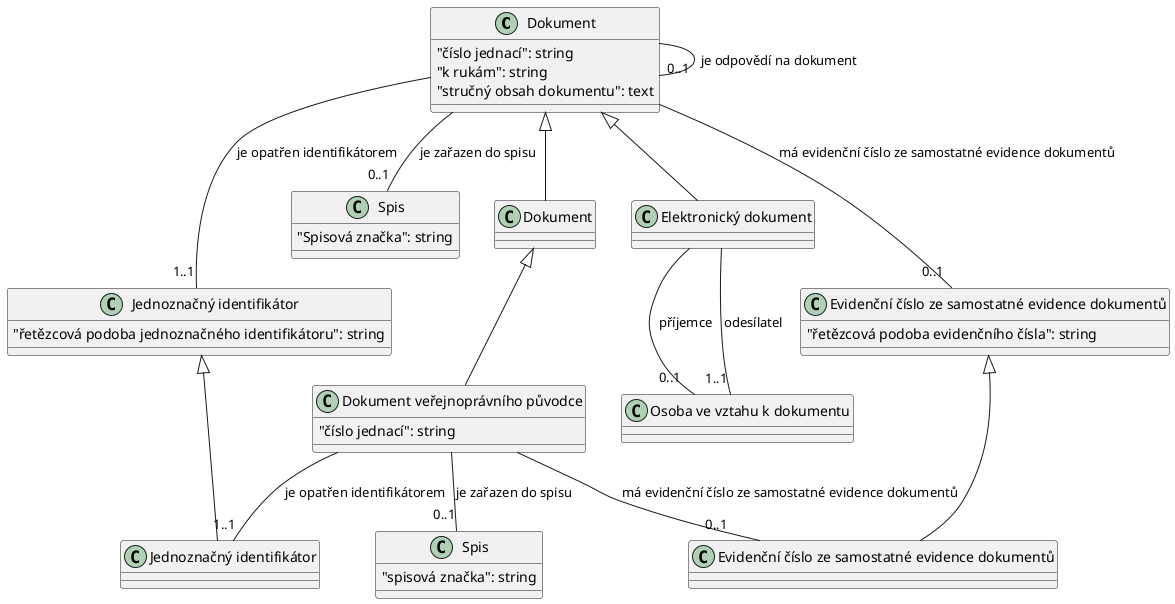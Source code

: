 @startuml
set namespaceSeparator none
class Dokument {
  "číslo jednací": string
  "k rukám": string
  "stručný obsah dokumentu": text
}

class "Jednoznačný identifikátor" {
  "řetězcová podoba jednoznačného identifikátoru": string
}

class Spis {
  "Spisová značka": string
}

class "Evidenční číslo ze samostatné evidence dokumentů" {
  "řetězcová podoba evidenčního čísla": string
}

class "Elektronický dokument" {
}

class "Osoba ve vztahu k dokumentu" {
}

class "Dokument​" {
}

class "Dokument veřejnoprávního původce" {
  "číslo jednací​": string
}

class "Jednoznačný identifikátor​" {
}

class "Spis​" {
  "spisová značka": string
}

class "Evidenční číslo ze samostatné evidence dokumentů​" {
}

Dokument <|-- "Elektronický dokument"
Dokument <|-- "Dokument​"
"Dokument​" <|-- "Dokument veřejnoprávního původce"
"Jednoznačný identifikátor" <|-- "Jednoznačný identifikátor​"
"Evidenční číslo ze samostatné evidence dokumentů" <|-- "Evidenční číslo ze samostatné evidence dokumentů​"
Dokument -- "1..1" "Jednoznačný identifikátor" :  "je opatřen identifikátorem"
Dokument -- "0..1" Spis :  "je zařazen do spisu"
Dokument -- "0..1" "Evidenční číslo ze samostatné evidence dokumentů" :  "má evidenční číslo ze samostatné evidence dokumentů"
Dokument -- "0..1" Dokument :  "je odpovědí na dokument"
"Elektronický dokument" -- "1..1" "Osoba ve vztahu k dokumentu" :  "odesílatel"
"Elektronický dokument" -- "0..1" "Osoba ve vztahu k dokumentu" :  "příjemce"
"Dokument veřejnoprávního původce" -- "1..1" "Jednoznačný identifikátor​" :  "je opatřen identifikátorem​"
"Dokument veřejnoprávního původce" -- "0..1" "Spis​" :  "je zařazen do spisu​"
"Dokument veřejnoprávního původce" -- "0..1" "Evidenční číslo ze samostatné evidence dokumentů​" :  "má evidenční číslo ze samostatné evidence dokumentů​"
@enduml
